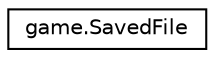 digraph "Graphical Class Hierarchy"
{
  edge [fontname="Helvetica",fontsize="10",labelfontname="Helvetica",labelfontsize="10"];
  node [fontname="Helvetica",fontsize="10",shape=record];
  rankdir="LR";
  Node1 [label="game.SavedFile",height=0.2,width=0.4,color="black", fillcolor="white", style="filled",URL="$classgame_1_1_saved_file.html",tooltip="Saves and loads selected game. "];
}

